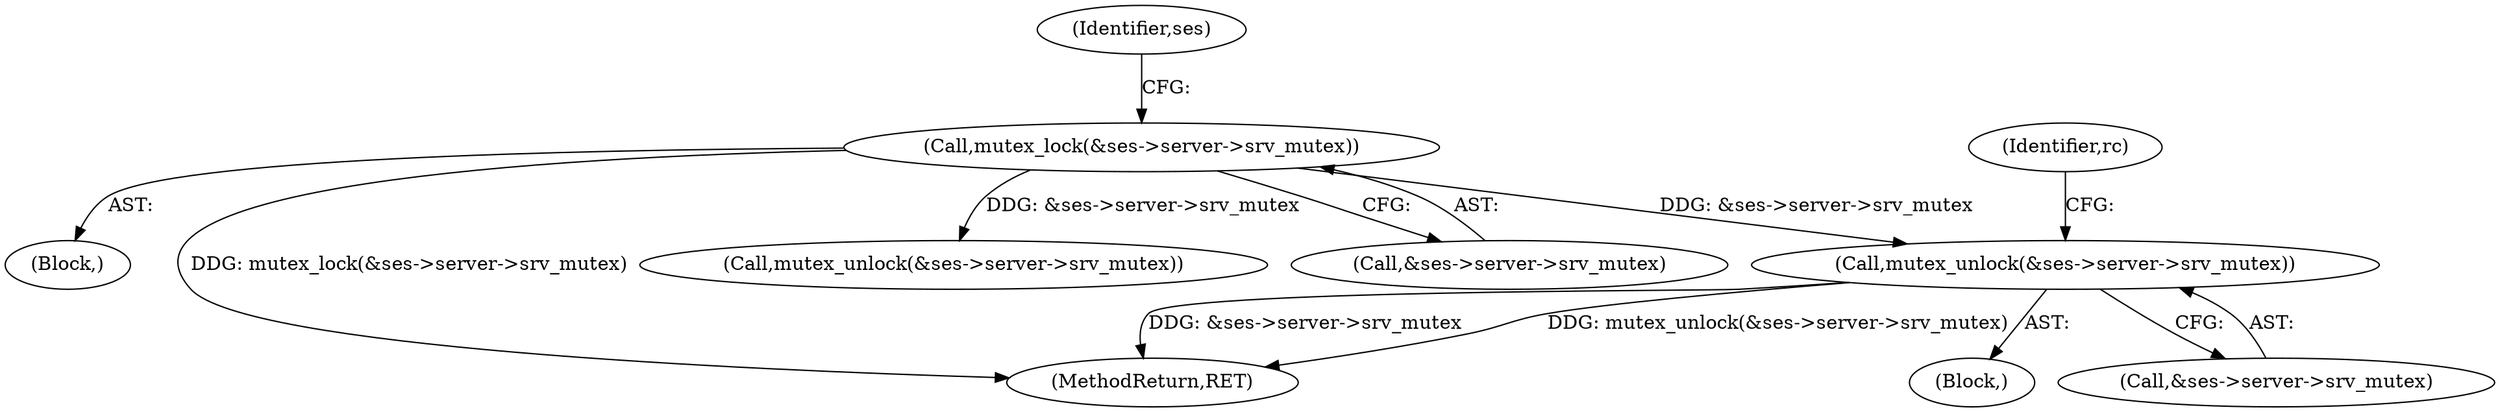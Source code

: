 digraph "0_linux_cabfb3680f78981d26c078a26e5c748531257ebb_1@API" {
"1000139" [label="(Call,mutex_unlock(&ses->server->srv_mutex))"];
"1000113" [label="(Call,mutex_lock(&ses->server->srv_mutex))"];
"1000147" [label="(Identifier,rc)"];
"1000139" [label="(Call,mutex_unlock(&ses->server->srv_mutex))"];
"1000124" [label="(Identifier,ses)"];
"1000102" [label="(Block,)"];
"1000113" [label="(Call,mutex_lock(&ses->server->srv_mutex))"];
"1000198" [label="(MethodReturn,RET)"];
"1000170" [label="(Call,mutex_unlock(&ses->server->srv_mutex))"];
"1000135" [label="(Block,)"];
"1000140" [label="(Call,&ses->server->srv_mutex)"];
"1000114" [label="(Call,&ses->server->srv_mutex)"];
"1000139" -> "1000135"  [label="AST: "];
"1000139" -> "1000140"  [label="CFG: "];
"1000140" -> "1000139"  [label="AST: "];
"1000147" -> "1000139"  [label="CFG: "];
"1000139" -> "1000198"  [label="DDG: mutex_unlock(&ses->server->srv_mutex)"];
"1000139" -> "1000198"  [label="DDG: &ses->server->srv_mutex"];
"1000113" -> "1000139"  [label="DDG: &ses->server->srv_mutex"];
"1000113" -> "1000102"  [label="AST: "];
"1000113" -> "1000114"  [label="CFG: "];
"1000114" -> "1000113"  [label="AST: "];
"1000124" -> "1000113"  [label="CFG: "];
"1000113" -> "1000198"  [label="DDG: mutex_lock(&ses->server->srv_mutex)"];
"1000113" -> "1000170"  [label="DDG: &ses->server->srv_mutex"];
}
